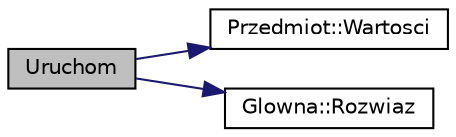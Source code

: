 digraph G
{
  edge [fontname="Helvetica",fontsize="10",labelfontname="Helvetica",labelfontsize="10"];
  node [fontname="Helvetica",fontsize="10",shape=record];
  rankdir="LR";
  Node1 [label="Uruchom",height=0.2,width=0.4,color="black", fillcolor="grey75", style="filled" fontcolor="black"];
  Node1 -> Node2 [color="midnightblue",fontsize="10",style="solid",fontname="Helvetica"];
  Node2 [label="Przedmiot::Wartosci",height=0.2,width=0.4,color="black", fillcolor="white", style="filled",URL="$class_przedmiot.html#a72bb08f410dd64bcf3ea5c9aa24683e4",tooltip="Funkcja przypisująca wartości obiektom klasy Przedmiot."];
  Node1 -> Node3 [color="midnightblue",fontsize="10",style="solid",fontname="Helvetica"];
  Node3 [label="Glowna::Rozwiaz",height=0.2,width=0.4,color="black", fillcolor="white", style="filled",URL="$class_glowna.html#aa9f48516b27afdd8a6019c231c1de04a",tooltip="Funkcja rozwiązująca problem plecakowy."];
}
